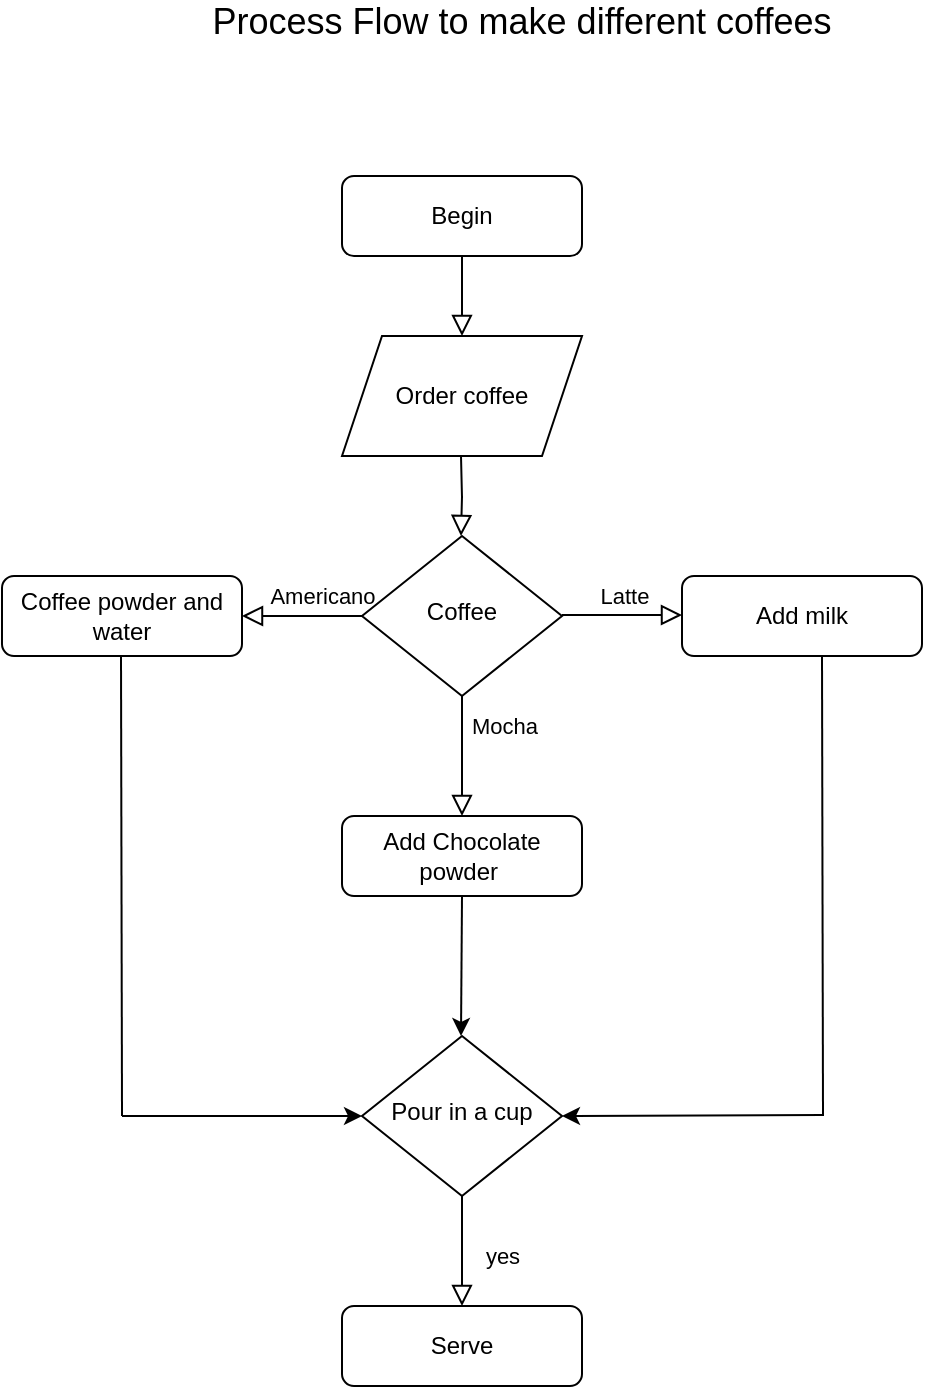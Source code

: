 <mxfile version="14.8.0" type="github">
  <diagram id="C5RBs43oDa-KdzZeNtuy" name="Page-1">
    <mxGraphModel dx="2135" dy="547" grid="1" gridSize="10" guides="1" tooltips="1" connect="1" arrows="1" fold="1" page="1" pageScale="1" pageWidth="827" pageHeight="1169" math="0" shadow="0">
      <root>
        <mxCell id="WIyWlLk6GJQsqaUBKTNV-0" />
        <mxCell id="WIyWlLk6GJQsqaUBKTNV-1" parent="WIyWlLk6GJQsqaUBKTNV-0" />
        <mxCell id="WIyWlLk6GJQsqaUBKTNV-2" value="" style="rounded=0;html=1;jettySize=auto;orthogonalLoop=1;fontSize=11;endArrow=block;endFill=0;endSize=8;strokeWidth=1;shadow=0;labelBackgroundColor=none;edgeStyle=orthogonalEdgeStyle;" parent="WIyWlLk6GJQsqaUBKTNV-1" source="WIyWlLk6GJQsqaUBKTNV-3" edge="1">
          <mxGeometry relative="1" as="geometry">
            <mxPoint x="220" y="247" as="targetPoint" />
          </mxGeometry>
        </mxCell>
        <mxCell id="WIyWlLk6GJQsqaUBKTNV-3" value="Begin" style="rounded=1;whiteSpace=wrap;html=1;fontSize=12;glass=0;strokeWidth=1;shadow=0;" parent="WIyWlLk6GJQsqaUBKTNV-1" vertex="1">
          <mxGeometry x="160" y="167" width="120" height="40" as="geometry" />
        </mxCell>
        <mxCell id="WIyWlLk6GJQsqaUBKTNV-6" value="Coffee" style="rhombus;whiteSpace=wrap;html=1;shadow=0;fontFamily=Helvetica;fontSize=12;align=center;strokeWidth=1;spacing=6;spacingTop=-4;" parent="WIyWlLk6GJQsqaUBKTNV-1" vertex="1">
          <mxGeometry x="170" y="347" width="100" height="80" as="geometry" />
        </mxCell>
        <mxCell id="WIyWlLk6GJQsqaUBKTNV-7" value="Add milk" style="rounded=1;whiteSpace=wrap;html=1;fontSize=12;glass=0;strokeWidth=1;shadow=0;" parent="WIyWlLk6GJQsqaUBKTNV-1" vertex="1">
          <mxGeometry x="330" y="367" width="120" height="40" as="geometry" />
        </mxCell>
        <mxCell id="WIyWlLk6GJQsqaUBKTNV-8" value="yes" style="rounded=0;html=1;jettySize=auto;orthogonalLoop=1;fontSize=11;endArrow=block;endFill=0;endSize=8;strokeWidth=1;shadow=0;labelBackgroundColor=none;edgeStyle=orthogonalEdgeStyle;" parent="WIyWlLk6GJQsqaUBKTNV-1" source="WIyWlLk6GJQsqaUBKTNV-10" target="WIyWlLk6GJQsqaUBKTNV-11" edge="1">
          <mxGeometry x="0.091" y="20" relative="1" as="geometry">
            <mxPoint as="offset" />
          </mxGeometry>
        </mxCell>
        <mxCell id="WIyWlLk6GJQsqaUBKTNV-10" value="Pour in a cup" style="rhombus;whiteSpace=wrap;html=1;shadow=0;fontFamily=Helvetica;fontSize=12;align=center;strokeWidth=1;spacing=6;spacingTop=-4;" parent="WIyWlLk6GJQsqaUBKTNV-1" vertex="1">
          <mxGeometry x="170" y="597" width="100" height="80" as="geometry" />
        </mxCell>
        <mxCell id="WIyWlLk6GJQsqaUBKTNV-11" value="Serve" style="rounded=1;whiteSpace=wrap;html=1;fontSize=12;glass=0;strokeWidth=1;shadow=0;" parent="WIyWlLk6GJQsqaUBKTNV-1" vertex="1">
          <mxGeometry x="160" y="732" width="120" height="40" as="geometry" />
        </mxCell>
        <mxCell id="WIyWlLk6GJQsqaUBKTNV-12" value="Coffee powder and water" style="rounded=1;whiteSpace=wrap;html=1;fontSize=12;glass=0;strokeWidth=1;shadow=0;" parent="WIyWlLk6GJQsqaUBKTNV-1" vertex="1">
          <mxGeometry x="-10" y="367" width="120" height="40" as="geometry" />
        </mxCell>
        <mxCell id="t_NgCIVrCiSdy2QXvE-Y-0" value="Order coffee" style="shape=parallelogram;perimeter=parallelogramPerimeter;whiteSpace=wrap;html=1;fixedSize=1;" vertex="1" parent="WIyWlLk6GJQsqaUBKTNV-1">
          <mxGeometry x="160" y="247" width="120" height="60" as="geometry" />
        </mxCell>
        <mxCell id="t_NgCIVrCiSdy2QXvE-Y-1" value="" style="rounded=0;html=1;jettySize=auto;orthogonalLoop=1;fontSize=11;endArrow=block;endFill=0;endSize=8;strokeWidth=1;shadow=0;labelBackgroundColor=none;edgeStyle=orthogonalEdgeStyle;" edge="1" parent="WIyWlLk6GJQsqaUBKTNV-1">
          <mxGeometry relative="1" as="geometry">
            <mxPoint x="219.5" y="307" as="sourcePoint" />
            <mxPoint x="219.5" y="347" as="targetPoint" />
          </mxGeometry>
        </mxCell>
        <mxCell id="t_NgCIVrCiSdy2QXvE-Y-2" value="Latte" style="edgeStyle=orthogonalEdgeStyle;rounded=0;html=1;jettySize=auto;orthogonalLoop=1;fontSize=11;endArrow=block;endFill=0;endSize=8;strokeWidth=1;shadow=0;labelBackgroundColor=none;" edge="1" parent="WIyWlLk6GJQsqaUBKTNV-1">
          <mxGeometry y="10" relative="1" as="geometry">
            <mxPoint as="offset" />
            <mxPoint x="270" y="386.5" as="sourcePoint" />
            <mxPoint x="330" y="387" as="targetPoint" />
            <Array as="points">
              <mxPoint x="330" y="387" />
              <mxPoint x="330" y="387" />
            </Array>
          </mxGeometry>
        </mxCell>
        <mxCell id="t_NgCIVrCiSdy2QXvE-Y-4" value="Americano" style="edgeStyle=orthogonalEdgeStyle;rounded=0;html=1;jettySize=auto;orthogonalLoop=1;fontSize=11;endArrow=block;endFill=0;endSize=8;strokeWidth=1;shadow=0;labelBackgroundColor=none;" edge="1" parent="WIyWlLk6GJQsqaUBKTNV-1">
          <mxGeometry x="-0.143" y="-10" relative="1" as="geometry">
            <mxPoint as="offset" />
            <mxPoint x="160" y="387" as="sourcePoint" />
            <mxPoint x="110" y="387" as="targetPoint" />
            <Array as="points">
              <mxPoint x="170" y="387" />
              <mxPoint x="170" y="387" />
            </Array>
          </mxGeometry>
        </mxCell>
        <mxCell id="t_NgCIVrCiSdy2QXvE-Y-7" value="Mocha" style="edgeStyle=orthogonalEdgeStyle;rounded=0;html=1;jettySize=auto;orthogonalLoop=1;fontSize=11;endArrow=block;endFill=0;endSize=8;strokeWidth=1;shadow=0;labelBackgroundColor=none;" edge="1" parent="WIyWlLk6GJQsqaUBKTNV-1">
          <mxGeometry x="-0.143" y="21" relative="1" as="geometry">
            <mxPoint as="offset" />
            <mxPoint x="220" y="447" as="sourcePoint" />
            <mxPoint x="220" y="487" as="targetPoint" />
            <Array as="points">
              <mxPoint x="219.5" y="427" />
            </Array>
          </mxGeometry>
        </mxCell>
        <mxCell id="t_NgCIVrCiSdy2QXvE-Y-8" value="Add Chocolate powder&amp;nbsp;" style="rounded=1;whiteSpace=wrap;html=1;fontSize=12;glass=0;strokeWidth=1;shadow=0;" vertex="1" parent="WIyWlLk6GJQsqaUBKTNV-1">
          <mxGeometry x="160" y="487" width="120" height="40" as="geometry" />
        </mxCell>
        <mxCell id="t_NgCIVrCiSdy2QXvE-Y-9" value="" style="endArrow=none;html=1;" edge="1" parent="WIyWlLk6GJQsqaUBKTNV-1">
          <mxGeometry width="50" height="50" relative="1" as="geometry">
            <mxPoint x="50" y="637" as="sourcePoint" />
            <mxPoint x="49.5" y="407" as="targetPoint" />
          </mxGeometry>
        </mxCell>
        <mxCell id="t_NgCIVrCiSdy2QXvE-Y-10" value="" style="endArrow=none;html=1;" edge="1" parent="WIyWlLk6GJQsqaUBKTNV-1">
          <mxGeometry width="50" height="50" relative="1" as="geometry">
            <mxPoint x="400.5" y="637" as="sourcePoint" />
            <mxPoint x="400" y="407" as="targetPoint" />
          </mxGeometry>
        </mxCell>
        <mxCell id="t_NgCIVrCiSdy2QXvE-Y-11" value="" style="endArrow=classic;html=1;entryX=0;entryY=0.5;entryDx=0;entryDy=0;" edge="1" parent="WIyWlLk6GJQsqaUBKTNV-1" target="WIyWlLk6GJQsqaUBKTNV-10">
          <mxGeometry width="50" height="50" relative="1" as="geometry">
            <mxPoint x="50" y="637" as="sourcePoint" />
            <mxPoint x="100" y="587" as="targetPoint" />
          </mxGeometry>
        </mxCell>
        <mxCell id="t_NgCIVrCiSdy2QXvE-Y-13" value="" style="endArrow=classic;html=1;entryX=1;entryY=0.5;entryDx=0;entryDy=0;" edge="1" parent="WIyWlLk6GJQsqaUBKTNV-1" target="WIyWlLk6GJQsqaUBKTNV-10">
          <mxGeometry width="50" height="50" relative="1" as="geometry">
            <mxPoint x="400" y="636.5" as="sourcePoint" />
            <mxPoint x="520" y="636.5" as="targetPoint" />
          </mxGeometry>
        </mxCell>
        <mxCell id="t_NgCIVrCiSdy2QXvE-Y-14" value="" style="endArrow=classic;html=1;exitX=0.5;exitY=1;exitDx=0;exitDy=0;" edge="1" parent="WIyWlLk6GJQsqaUBKTNV-1" source="t_NgCIVrCiSdy2QXvE-Y-8">
          <mxGeometry width="50" height="50" relative="1" as="geometry">
            <mxPoint x="219.5" y="537" as="sourcePoint" />
            <mxPoint x="219.5" y="597" as="targetPoint" />
          </mxGeometry>
        </mxCell>
        <mxCell id="t_NgCIVrCiSdy2QXvE-Y-15" value="&lt;font style=&quot;font-size: 18px&quot;&gt;Process Flow to make different coffees&lt;/font&gt;" style="text;html=1;strokeColor=none;fillColor=none;align=center;verticalAlign=middle;whiteSpace=wrap;rounded=0;" vertex="1" parent="WIyWlLk6GJQsqaUBKTNV-1">
          <mxGeometry x="50" y="80" width="400" height="20" as="geometry" />
        </mxCell>
      </root>
    </mxGraphModel>
  </diagram>
</mxfile>

